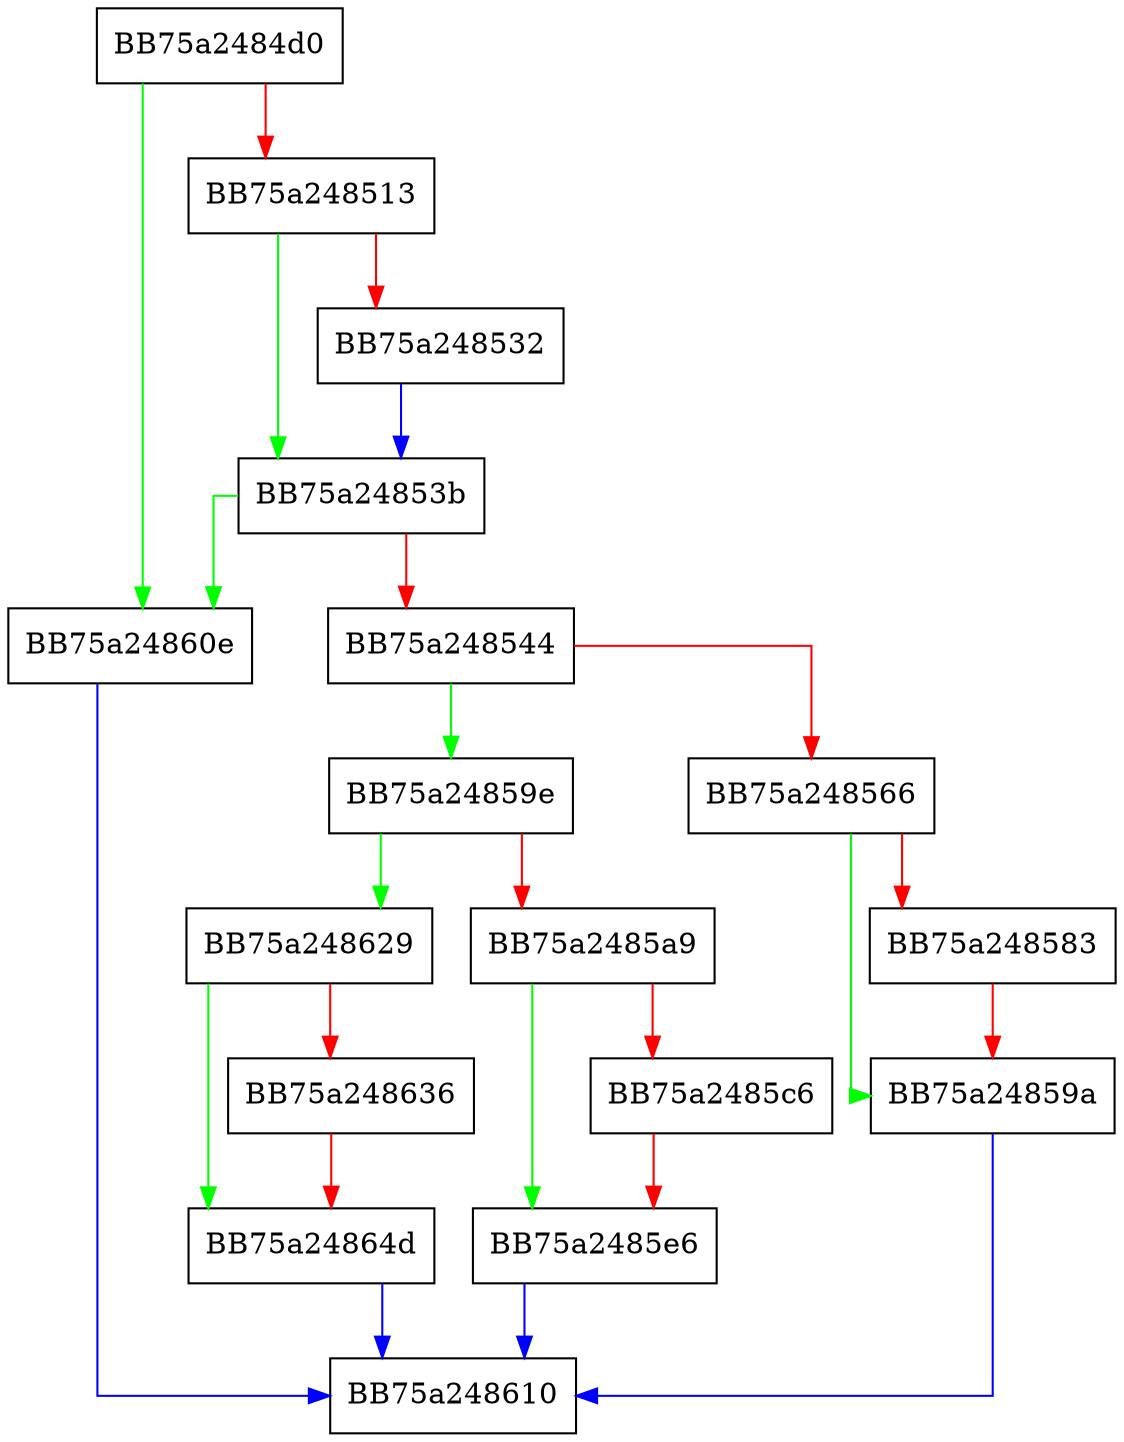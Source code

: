 digraph RoutineProcessAttributePrefilterCheck {
  node [shape="box"];
  graph [splines=ortho];
  BB75a2484d0 -> BB75a24860e [color="green"];
  BB75a2484d0 -> BB75a248513 [color="red"];
  BB75a248513 -> BB75a24853b [color="green"];
  BB75a248513 -> BB75a248532 [color="red"];
  BB75a248532 -> BB75a24853b [color="blue"];
  BB75a24853b -> BB75a24860e [color="green"];
  BB75a24853b -> BB75a248544 [color="red"];
  BB75a248544 -> BB75a24859e [color="green"];
  BB75a248544 -> BB75a248566 [color="red"];
  BB75a248566 -> BB75a24859a [color="green"];
  BB75a248566 -> BB75a248583 [color="red"];
  BB75a248583 -> BB75a24859a [color="red"];
  BB75a24859a -> BB75a248610 [color="blue"];
  BB75a24859e -> BB75a248629 [color="green"];
  BB75a24859e -> BB75a2485a9 [color="red"];
  BB75a2485a9 -> BB75a2485e6 [color="green"];
  BB75a2485a9 -> BB75a2485c6 [color="red"];
  BB75a2485c6 -> BB75a2485e6 [color="red"];
  BB75a2485e6 -> BB75a248610 [color="blue"];
  BB75a24860e -> BB75a248610 [color="blue"];
  BB75a248629 -> BB75a24864d [color="green"];
  BB75a248629 -> BB75a248636 [color="red"];
  BB75a248636 -> BB75a24864d [color="red"];
  BB75a24864d -> BB75a248610 [color="blue"];
}